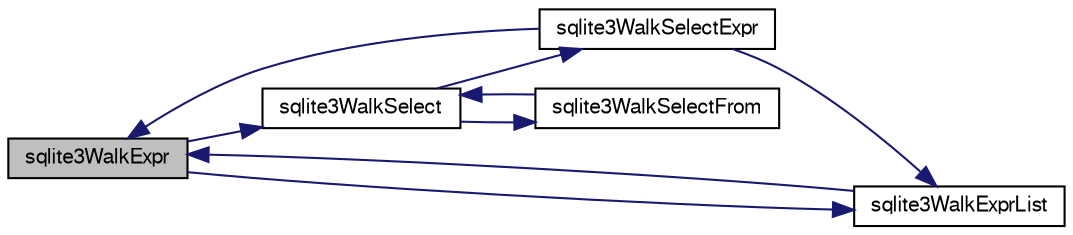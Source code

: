 digraph "sqlite3WalkExpr"
{
  edge [fontname="FreeSans",fontsize="10",labelfontname="FreeSans",labelfontsize="10"];
  node [fontname="FreeSans",fontsize="10",shape=record];
  rankdir="LR";
  Node813336 [label="sqlite3WalkExpr",height=0.2,width=0.4,color="black", fillcolor="grey75", style="filled", fontcolor="black"];
  Node813336 -> Node813337 [color="midnightblue",fontsize="10",style="solid",fontname="FreeSans"];
  Node813337 [label="sqlite3WalkSelect",height=0.2,width=0.4,color="black", fillcolor="white", style="filled",URL="$sqlite3_8c.html#a7c7c772166f45c62ea98fea7bb737b63"];
  Node813337 -> Node813338 [color="midnightblue",fontsize="10",style="solid",fontname="FreeSans"];
  Node813338 [label="sqlite3WalkSelectExpr",height=0.2,width=0.4,color="black", fillcolor="white", style="filled",URL="$sqlite3_8c.html#a5a2c8da5f377d9f52d96293e6b34c660"];
  Node813338 -> Node813339 [color="midnightblue",fontsize="10",style="solid",fontname="FreeSans"];
  Node813339 [label="sqlite3WalkExprList",height=0.2,width=0.4,color="black", fillcolor="white", style="filled",URL="$sqlite3_8c.html#a436c8eb5cdac53ea15cd6b06645356ae"];
  Node813339 -> Node813336 [color="midnightblue",fontsize="10",style="solid",fontname="FreeSans"];
  Node813338 -> Node813336 [color="midnightblue",fontsize="10",style="solid",fontname="FreeSans"];
  Node813337 -> Node813340 [color="midnightblue",fontsize="10",style="solid",fontname="FreeSans"];
  Node813340 [label="sqlite3WalkSelectFrom",height=0.2,width=0.4,color="black", fillcolor="white", style="filled",URL="$sqlite3_8c.html#a49a2f6da604a451e52ab3a12f588189f"];
  Node813340 -> Node813337 [color="midnightblue",fontsize="10",style="solid",fontname="FreeSans"];
  Node813336 -> Node813339 [color="midnightblue",fontsize="10",style="solid",fontname="FreeSans"];
}
